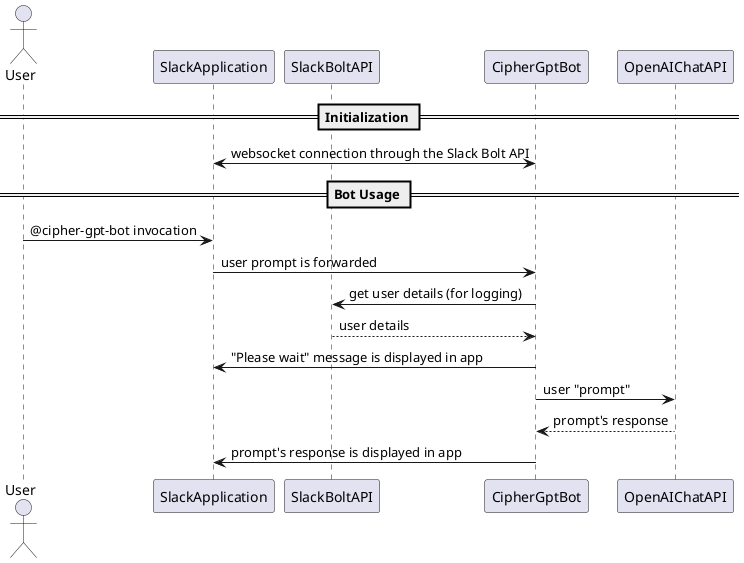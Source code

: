 @startuml
actor User as user
participant SlackApplication as slack
participant SlackBoltAPI as slackAPI
participant CipherGptBot as cipher_gpt_bot
participant OpenAIChatAPI as openAI

== Initialization ==
cipher_gpt_bot <-> slack : websocket connection through the Slack Bolt API

== Bot Usage ==
user -> slack : @cipher-gpt-bot invocation
slack -> cipher_gpt_bot : user prompt is forwarded
cipher_gpt_bot -> slackAPI : get user details (for logging)
slackAPI --> cipher_gpt_bot : user details
cipher_gpt_bot -> slack : "Please wait" message is displayed in app
cipher_gpt_bot -> openAI : user "prompt"
openAI --> cipher_gpt_bot : prompt's response
cipher_gpt_bot -> slack : prompt's response is displayed in app
@enduml